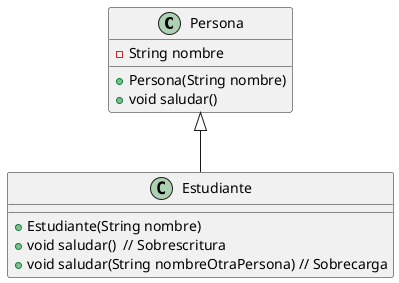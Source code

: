 package Lab7;

@startuml

class Persona {
    - String nombre
    + Persona(String nombre)
    + void saludar()
}

class Estudiante extends Persona {
    + Estudiante(String nombre)
    + void saludar()  // Sobrescritura
    + void saludar(String nombreOtraPersona) // Sobrecarga
}

@enduml
